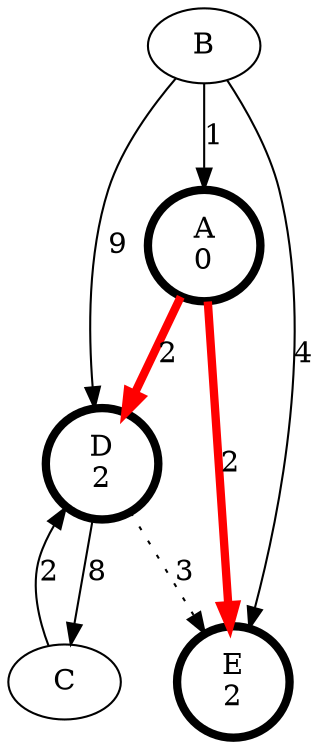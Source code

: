 digraph {
  A [label="A\n0" penwidth=4];
  B;
  C;
  D [label="D\n2" penwidth=4];
  E [label="E\n2" penwidth=4];

  A -> E [label=2 penwidth=4 color=red]
  A -> D [label=2 penwidth=4 color=red]
  B -> A [label=1]
  B -> E [label=4]
  B -> D [label=9]
  C -> D [label=2]
  D -> C [label=8]
  D -> E [label=3 style=dotted]
}
